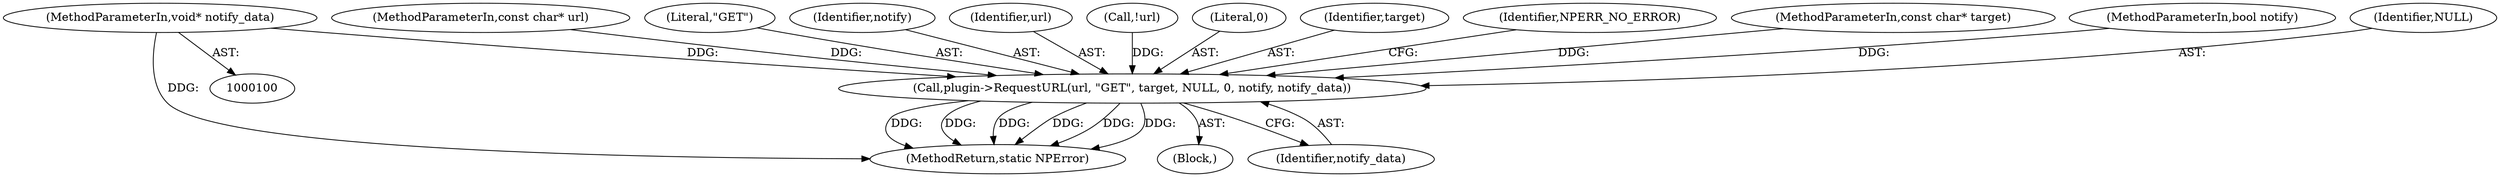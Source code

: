 digraph "0_Chrome_ea3d1d84be3d6f97bf50e76511c9e26af6895533_22@pointer" {
"1000105" [label="(MethodParameterIn,void* notify_data)"];
"1000127" [label="(Call,plugin->RequestURL(url, \"GET\", target, NULL, 0, notify, notify_data))"];
"1000102" [label="(MethodParameterIn,const char* url)"];
"1000129" [label="(Literal,\"GET\")"];
"1000137" [label="(MethodReturn,static NPError)"];
"1000106" [label="(Block,)"];
"1000134" [label="(Identifier,notify_data)"];
"1000133" [label="(Identifier,notify)"];
"1000128" [label="(Identifier,url)"];
"1000127" [label="(Call,plugin->RequestURL(url, \"GET\", target, NULL, 0, notify, notify_data))"];
"1000108" [label="(Call,!url)"];
"1000132" [label="(Literal,0)"];
"1000105" [label="(MethodParameterIn,void* notify_data)"];
"1000130" [label="(Identifier,target)"];
"1000136" [label="(Identifier,NPERR_NO_ERROR)"];
"1000103" [label="(MethodParameterIn,const char* target)"];
"1000104" [label="(MethodParameterIn,bool notify)"];
"1000131" [label="(Identifier,NULL)"];
"1000105" -> "1000100"  [label="AST: "];
"1000105" -> "1000137"  [label="DDG: "];
"1000105" -> "1000127"  [label="DDG: "];
"1000127" -> "1000106"  [label="AST: "];
"1000127" -> "1000134"  [label="CFG: "];
"1000128" -> "1000127"  [label="AST: "];
"1000129" -> "1000127"  [label="AST: "];
"1000130" -> "1000127"  [label="AST: "];
"1000131" -> "1000127"  [label="AST: "];
"1000132" -> "1000127"  [label="AST: "];
"1000133" -> "1000127"  [label="AST: "];
"1000134" -> "1000127"  [label="AST: "];
"1000136" -> "1000127"  [label="CFG: "];
"1000127" -> "1000137"  [label="DDG: "];
"1000127" -> "1000137"  [label="DDG: "];
"1000127" -> "1000137"  [label="DDG: "];
"1000127" -> "1000137"  [label="DDG: "];
"1000127" -> "1000137"  [label="DDG: "];
"1000127" -> "1000137"  [label="DDG: "];
"1000108" -> "1000127"  [label="DDG: "];
"1000102" -> "1000127"  [label="DDG: "];
"1000103" -> "1000127"  [label="DDG: "];
"1000104" -> "1000127"  [label="DDG: "];
}
